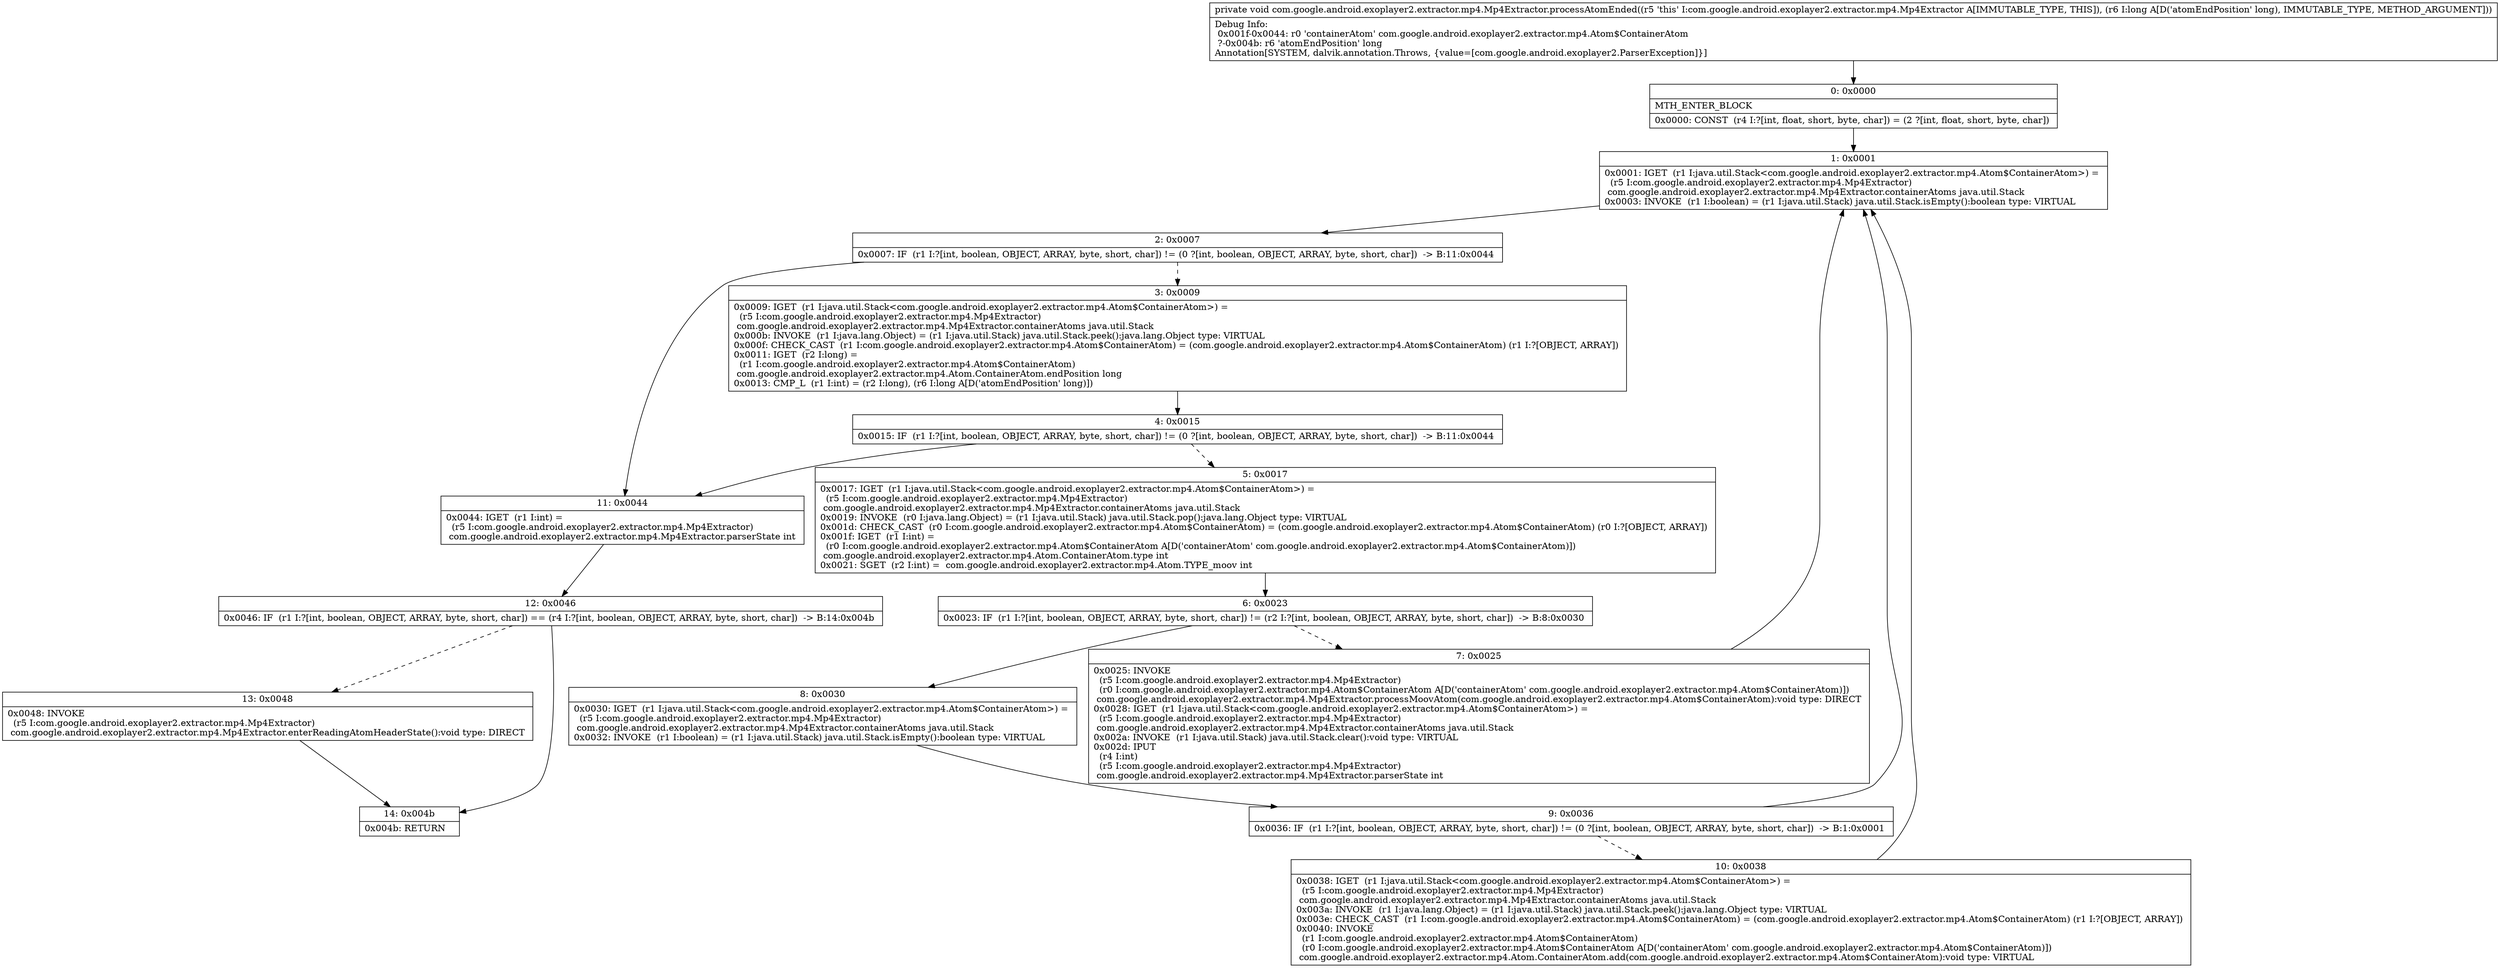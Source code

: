 digraph "CFG forcom.google.android.exoplayer2.extractor.mp4.Mp4Extractor.processAtomEnded(J)V" {
Node_0 [shape=record,label="{0\:\ 0x0000|MTH_ENTER_BLOCK\l|0x0000: CONST  (r4 I:?[int, float, short, byte, char]) = (2 ?[int, float, short, byte, char]) \l}"];
Node_1 [shape=record,label="{1\:\ 0x0001|0x0001: IGET  (r1 I:java.util.Stack\<com.google.android.exoplayer2.extractor.mp4.Atom$ContainerAtom\>) = \l  (r5 I:com.google.android.exoplayer2.extractor.mp4.Mp4Extractor)\l com.google.android.exoplayer2.extractor.mp4.Mp4Extractor.containerAtoms java.util.Stack \l0x0003: INVOKE  (r1 I:boolean) = (r1 I:java.util.Stack) java.util.Stack.isEmpty():boolean type: VIRTUAL \l}"];
Node_2 [shape=record,label="{2\:\ 0x0007|0x0007: IF  (r1 I:?[int, boolean, OBJECT, ARRAY, byte, short, char]) != (0 ?[int, boolean, OBJECT, ARRAY, byte, short, char])  \-\> B:11:0x0044 \l}"];
Node_3 [shape=record,label="{3\:\ 0x0009|0x0009: IGET  (r1 I:java.util.Stack\<com.google.android.exoplayer2.extractor.mp4.Atom$ContainerAtom\>) = \l  (r5 I:com.google.android.exoplayer2.extractor.mp4.Mp4Extractor)\l com.google.android.exoplayer2.extractor.mp4.Mp4Extractor.containerAtoms java.util.Stack \l0x000b: INVOKE  (r1 I:java.lang.Object) = (r1 I:java.util.Stack) java.util.Stack.peek():java.lang.Object type: VIRTUAL \l0x000f: CHECK_CAST  (r1 I:com.google.android.exoplayer2.extractor.mp4.Atom$ContainerAtom) = (com.google.android.exoplayer2.extractor.mp4.Atom$ContainerAtom) (r1 I:?[OBJECT, ARRAY]) \l0x0011: IGET  (r2 I:long) = \l  (r1 I:com.google.android.exoplayer2.extractor.mp4.Atom$ContainerAtom)\l com.google.android.exoplayer2.extractor.mp4.Atom.ContainerAtom.endPosition long \l0x0013: CMP_L  (r1 I:int) = (r2 I:long), (r6 I:long A[D('atomEndPosition' long)]) \l}"];
Node_4 [shape=record,label="{4\:\ 0x0015|0x0015: IF  (r1 I:?[int, boolean, OBJECT, ARRAY, byte, short, char]) != (0 ?[int, boolean, OBJECT, ARRAY, byte, short, char])  \-\> B:11:0x0044 \l}"];
Node_5 [shape=record,label="{5\:\ 0x0017|0x0017: IGET  (r1 I:java.util.Stack\<com.google.android.exoplayer2.extractor.mp4.Atom$ContainerAtom\>) = \l  (r5 I:com.google.android.exoplayer2.extractor.mp4.Mp4Extractor)\l com.google.android.exoplayer2.extractor.mp4.Mp4Extractor.containerAtoms java.util.Stack \l0x0019: INVOKE  (r0 I:java.lang.Object) = (r1 I:java.util.Stack) java.util.Stack.pop():java.lang.Object type: VIRTUAL \l0x001d: CHECK_CAST  (r0 I:com.google.android.exoplayer2.extractor.mp4.Atom$ContainerAtom) = (com.google.android.exoplayer2.extractor.mp4.Atom$ContainerAtom) (r0 I:?[OBJECT, ARRAY]) \l0x001f: IGET  (r1 I:int) = \l  (r0 I:com.google.android.exoplayer2.extractor.mp4.Atom$ContainerAtom A[D('containerAtom' com.google.android.exoplayer2.extractor.mp4.Atom$ContainerAtom)])\l com.google.android.exoplayer2.extractor.mp4.Atom.ContainerAtom.type int \l0x0021: SGET  (r2 I:int) =  com.google.android.exoplayer2.extractor.mp4.Atom.TYPE_moov int \l}"];
Node_6 [shape=record,label="{6\:\ 0x0023|0x0023: IF  (r1 I:?[int, boolean, OBJECT, ARRAY, byte, short, char]) != (r2 I:?[int, boolean, OBJECT, ARRAY, byte, short, char])  \-\> B:8:0x0030 \l}"];
Node_7 [shape=record,label="{7\:\ 0x0025|0x0025: INVOKE  \l  (r5 I:com.google.android.exoplayer2.extractor.mp4.Mp4Extractor)\l  (r0 I:com.google.android.exoplayer2.extractor.mp4.Atom$ContainerAtom A[D('containerAtom' com.google.android.exoplayer2.extractor.mp4.Atom$ContainerAtom)])\l com.google.android.exoplayer2.extractor.mp4.Mp4Extractor.processMoovAtom(com.google.android.exoplayer2.extractor.mp4.Atom$ContainerAtom):void type: DIRECT \l0x0028: IGET  (r1 I:java.util.Stack\<com.google.android.exoplayer2.extractor.mp4.Atom$ContainerAtom\>) = \l  (r5 I:com.google.android.exoplayer2.extractor.mp4.Mp4Extractor)\l com.google.android.exoplayer2.extractor.mp4.Mp4Extractor.containerAtoms java.util.Stack \l0x002a: INVOKE  (r1 I:java.util.Stack) java.util.Stack.clear():void type: VIRTUAL \l0x002d: IPUT  \l  (r4 I:int)\l  (r5 I:com.google.android.exoplayer2.extractor.mp4.Mp4Extractor)\l com.google.android.exoplayer2.extractor.mp4.Mp4Extractor.parserState int \l}"];
Node_8 [shape=record,label="{8\:\ 0x0030|0x0030: IGET  (r1 I:java.util.Stack\<com.google.android.exoplayer2.extractor.mp4.Atom$ContainerAtom\>) = \l  (r5 I:com.google.android.exoplayer2.extractor.mp4.Mp4Extractor)\l com.google.android.exoplayer2.extractor.mp4.Mp4Extractor.containerAtoms java.util.Stack \l0x0032: INVOKE  (r1 I:boolean) = (r1 I:java.util.Stack) java.util.Stack.isEmpty():boolean type: VIRTUAL \l}"];
Node_9 [shape=record,label="{9\:\ 0x0036|0x0036: IF  (r1 I:?[int, boolean, OBJECT, ARRAY, byte, short, char]) != (0 ?[int, boolean, OBJECT, ARRAY, byte, short, char])  \-\> B:1:0x0001 \l}"];
Node_10 [shape=record,label="{10\:\ 0x0038|0x0038: IGET  (r1 I:java.util.Stack\<com.google.android.exoplayer2.extractor.mp4.Atom$ContainerAtom\>) = \l  (r5 I:com.google.android.exoplayer2.extractor.mp4.Mp4Extractor)\l com.google.android.exoplayer2.extractor.mp4.Mp4Extractor.containerAtoms java.util.Stack \l0x003a: INVOKE  (r1 I:java.lang.Object) = (r1 I:java.util.Stack) java.util.Stack.peek():java.lang.Object type: VIRTUAL \l0x003e: CHECK_CAST  (r1 I:com.google.android.exoplayer2.extractor.mp4.Atom$ContainerAtom) = (com.google.android.exoplayer2.extractor.mp4.Atom$ContainerAtom) (r1 I:?[OBJECT, ARRAY]) \l0x0040: INVOKE  \l  (r1 I:com.google.android.exoplayer2.extractor.mp4.Atom$ContainerAtom)\l  (r0 I:com.google.android.exoplayer2.extractor.mp4.Atom$ContainerAtom A[D('containerAtom' com.google.android.exoplayer2.extractor.mp4.Atom$ContainerAtom)])\l com.google.android.exoplayer2.extractor.mp4.Atom.ContainerAtom.add(com.google.android.exoplayer2.extractor.mp4.Atom$ContainerAtom):void type: VIRTUAL \l}"];
Node_11 [shape=record,label="{11\:\ 0x0044|0x0044: IGET  (r1 I:int) = \l  (r5 I:com.google.android.exoplayer2.extractor.mp4.Mp4Extractor)\l com.google.android.exoplayer2.extractor.mp4.Mp4Extractor.parserState int \l}"];
Node_12 [shape=record,label="{12\:\ 0x0046|0x0046: IF  (r1 I:?[int, boolean, OBJECT, ARRAY, byte, short, char]) == (r4 I:?[int, boolean, OBJECT, ARRAY, byte, short, char])  \-\> B:14:0x004b \l}"];
Node_13 [shape=record,label="{13\:\ 0x0048|0x0048: INVOKE  \l  (r5 I:com.google.android.exoplayer2.extractor.mp4.Mp4Extractor)\l com.google.android.exoplayer2.extractor.mp4.Mp4Extractor.enterReadingAtomHeaderState():void type: DIRECT \l}"];
Node_14 [shape=record,label="{14\:\ 0x004b|0x004b: RETURN   \l}"];
MethodNode[shape=record,label="{private void com.google.android.exoplayer2.extractor.mp4.Mp4Extractor.processAtomEnded((r5 'this' I:com.google.android.exoplayer2.extractor.mp4.Mp4Extractor A[IMMUTABLE_TYPE, THIS]), (r6 I:long A[D('atomEndPosition' long), IMMUTABLE_TYPE, METHOD_ARGUMENT]))  | Debug Info:\l  0x001f\-0x0044: r0 'containerAtom' com.google.android.exoplayer2.extractor.mp4.Atom$ContainerAtom\l  ?\-0x004b: r6 'atomEndPosition' long\lAnnotation[SYSTEM, dalvik.annotation.Throws, \{value=[com.google.android.exoplayer2.ParserException]\}]\l}"];
MethodNode -> Node_0;
Node_0 -> Node_1;
Node_1 -> Node_2;
Node_2 -> Node_3[style=dashed];
Node_2 -> Node_11;
Node_3 -> Node_4;
Node_4 -> Node_5[style=dashed];
Node_4 -> Node_11;
Node_5 -> Node_6;
Node_6 -> Node_7[style=dashed];
Node_6 -> Node_8;
Node_7 -> Node_1;
Node_8 -> Node_9;
Node_9 -> Node_1;
Node_9 -> Node_10[style=dashed];
Node_10 -> Node_1;
Node_11 -> Node_12;
Node_12 -> Node_13[style=dashed];
Node_12 -> Node_14;
Node_13 -> Node_14;
}

